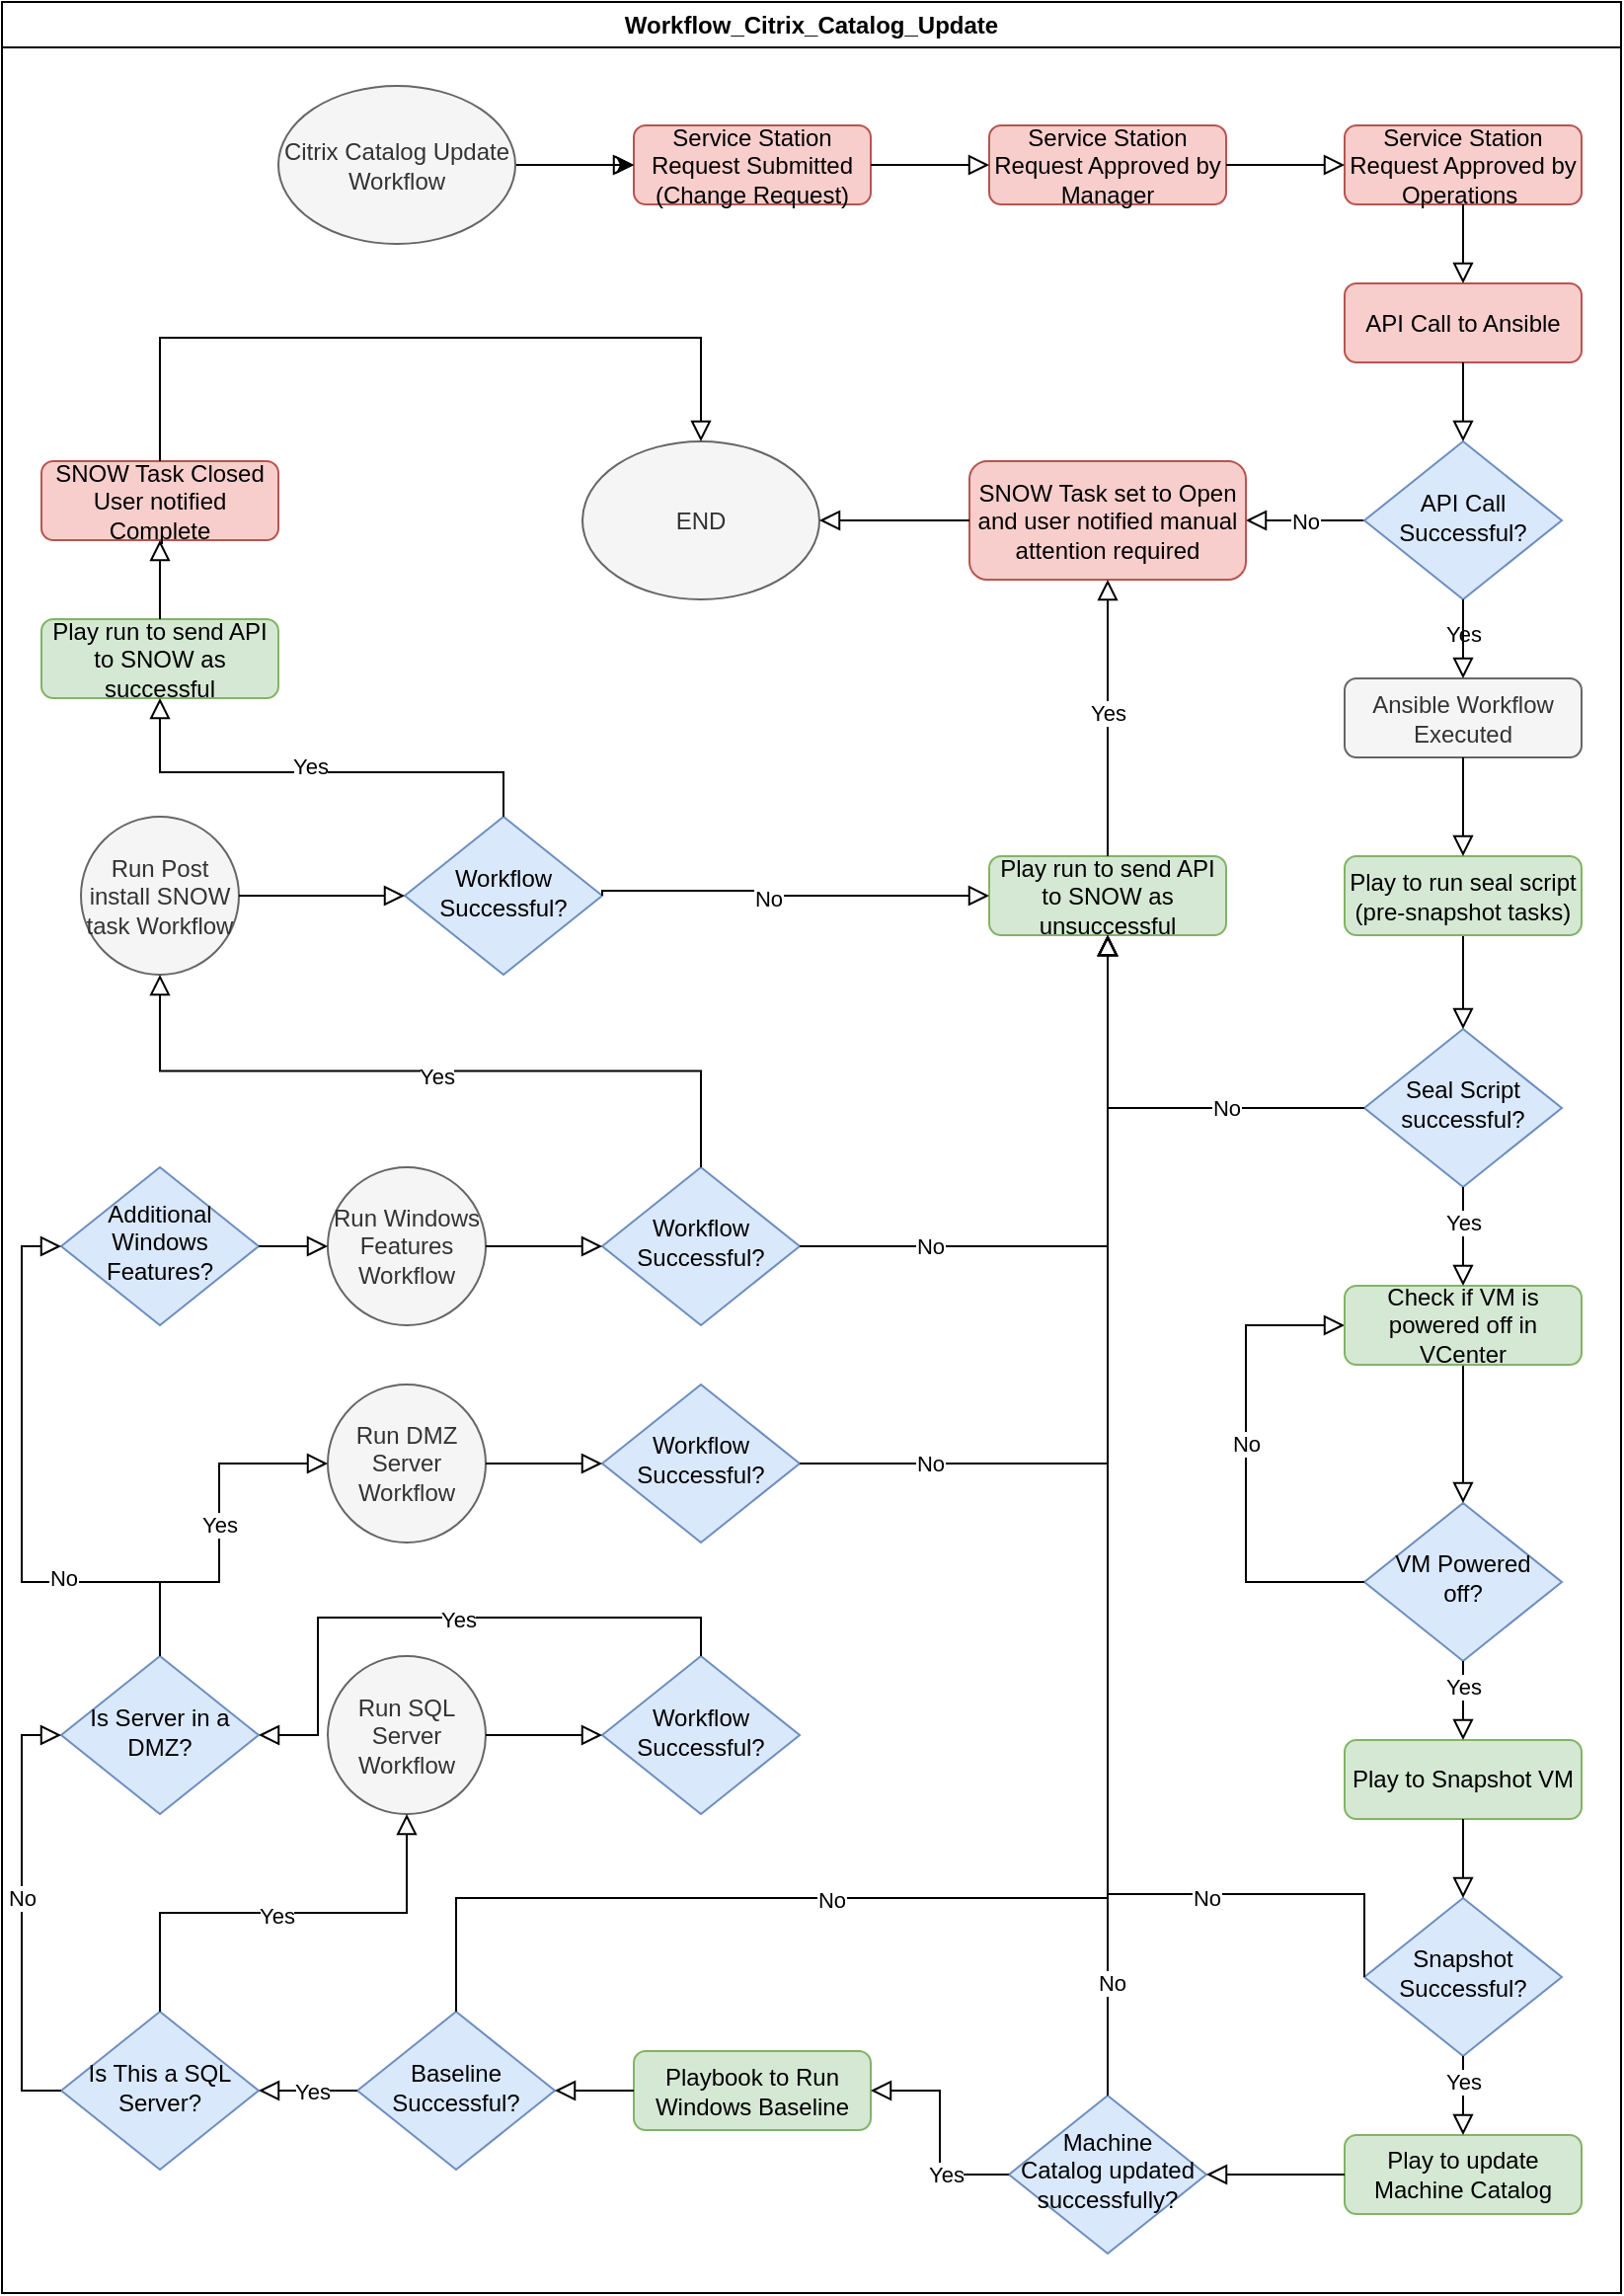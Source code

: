 <mxfile version="21.6.2" type="github">
  <diagram id="C5RBs43oDa-KdzZeNtuy" name="Page-1">
    <mxGraphModel dx="996" dy="645" grid="1" gridSize="10" guides="1" tooltips="1" connect="1" arrows="1" fold="1" page="1" pageScale="1" pageWidth="827" pageHeight="1169" math="0" shadow="0">
      <root>
        <mxCell id="WIyWlLk6GJQsqaUBKTNV-0" />
        <mxCell id="WIyWlLk6GJQsqaUBKTNV-1" parent="WIyWlLk6GJQsqaUBKTNV-0" />
        <UserObject label="Workflow_Citrix_Catalog_Update" id="nvEJAA1esfdf5cPtqJe0-1">
          <mxCell style="swimlane;whiteSpace=wrap;html=1;" vertex="1" parent="WIyWlLk6GJQsqaUBKTNV-1">
            <mxGeometry width="820" height="1160" as="geometry" />
          </mxCell>
        </UserObject>
        <mxCell id="nvEJAA1esfdf5cPtqJe0-2" value="Seal Script successful?" style="rhombus;whiteSpace=wrap;html=1;shadow=0;fontFamily=Helvetica;fontSize=12;align=center;strokeWidth=1;spacing=6;spacingTop=-4;fillColor=#dae8fc;strokeColor=#6c8ebf;" vertex="1" parent="nvEJAA1esfdf5cPtqJe0-1">
          <mxGeometry x="690" y="520" width="100" height="80" as="geometry" />
        </mxCell>
        <mxCell id="nvEJAA1esfdf5cPtqJe0-3" value="" style="rounded=0;html=1;jettySize=auto;orthogonalLoop=1;fontSize=11;endArrow=block;endFill=0;endSize=8;strokeWidth=1;shadow=0;labelBackgroundColor=none;edgeStyle=orthogonalEdgeStyle;entryX=0.5;entryY=0;entryDx=0;entryDy=0;exitX=0.5;exitY=1;exitDx=0;exitDy=0;" edge="1" parent="nvEJAA1esfdf5cPtqJe0-1" source="nvEJAA1esfdf5cPtqJe0-10" target="nvEJAA1esfdf5cPtqJe0-2">
          <mxGeometry relative="1" as="geometry">
            <mxPoint x="840" y="497.5" as="sourcePoint" />
            <mxPoint x="550" y="317.5" as="targetPoint" />
          </mxGeometry>
        </mxCell>
        <mxCell id="nvEJAA1esfdf5cPtqJe0-7" value="VM Powered off?" style="rhombus;whiteSpace=wrap;html=1;shadow=0;fontFamily=Helvetica;fontSize=12;align=center;strokeWidth=1;spacing=6;spacingTop=-4;fillColor=#dae8fc;strokeColor=#6c8ebf;" vertex="1" parent="nvEJAA1esfdf5cPtqJe0-1">
          <mxGeometry x="690" y="760" width="100" height="80" as="geometry" />
        </mxCell>
        <mxCell id="nvEJAA1esfdf5cPtqJe0-8" value="&lt;p class=&quot;MsoNormal&quot;&gt;Play run to send API to SNOW as unsuccessful&lt;/p&gt;" style="rounded=1;whiteSpace=wrap;html=1;fontSize=12;glass=0;strokeWidth=1;shadow=0;fillColor=#d5e8d4;strokeColor=#82b366;" vertex="1" parent="nvEJAA1esfdf5cPtqJe0-1">
          <mxGeometry x="500" y="432.5" width="120" height="40" as="geometry" />
        </mxCell>
        <mxCell id="nvEJAA1esfdf5cPtqJe0-9" value="&lt;p class=&quot;MsoNormal&quot;&gt;Play to Snapshot VM&lt;/p&gt;" style="rounded=1;whiteSpace=wrap;html=1;fontSize=12;glass=0;strokeWidth=1;shadow=0;fillColor=#d5e8d4;strokeColor=#82b366;" vertex="1" parent="nvEJAA1esfdf5cPtqJe0-1">
          <mxGeometry x="680" y="880" width="120" height="40" as="geometry" />
        </mxCell>
        <mxCell id="nvEJAA1esfdf5cPtqJe0-10" value="&lt;p class=&quot;MsoNormal&quot;&gt;Play to run seal script (pre-snapshot tasks)&lt;/p&gt;" style="rounded=1;whiteSpace=wrap;html=1;fontSize=12;glass=0;strokeWidth=1;shadow=0;fillColor=#d5e8d4;strokeColor=#82b366;" vertex="1" parent="nvEJAA1esfdf5cPtqJe0-1">
          <mxGeometry x="680" y="432.5" width="120" height="40" as="geometry" />
        </mxCell>
        <mxCell id="nvEJAA1esfdf5cPtqJe0-11" value="Snapshot Successful?" style="rhombus;whiteSpace=wrap;html=1;shadow=0;fontFamily=Helvetica;fontSize=12;align=center;strokeWidth=1;spacing=6;spacingTop=-4;fillColor=#dae8fc;strokeColor=#6c8ebf;" vertex="1" parent="nvEJAA1esfdf5cPtqJe0-1">
          <mxGeometry x="690" y="960" width="100" height="80" as="geometry" />
        </mxCell>
        <mxCell id="nvEJAA1esfdf5cPtqJe0-12" value="" style="rounded=0;html=1;jettySize=auto;orthogonalLoop=1;fontSize=11;endArrow=block;endFill=0;endSize=8;strokeWidth=1;shadow=0;labelBackgroundColor=none;edgeStyle=orthogonalEdgeStyle;entryX=0.5;entryY=0;entryDx=0;entryDy=0;exitX=0.5;exitY=1;exitDx=0;exitDy=0;" edge="1" parent="nvEJAA1esfdf5cPtqJe0-1" source="nvEJAA1esfdf5cPtqJe0-9" target="nvEJAA1esfdf5cPtqJe0-11">
          <mxGeometry relative="1" as="geometry">
            <mxPoint x="310" y="340" as="sourcePoint" />
            <mxPoint x="210" y="340" as="targetPoint" />
          </mxGeometry>
        </mxCell>
        <mxCell id="nvEJAA1esfdf5cPtqJe0-13" value="&lt;p class=&quot;MsoNormal&quot;&gt;Play to update Machine Catalog&lt;/p&gt;" style="rounded=1;whiteSpace=wrap;html=1;fontSize=12;glass=0;strokeWidth=1;shadow=0;fillColor=#d5e8d4;strokeColor=#82b366;" vertex="1" parent="nvEJAA1esfdf5cPtqJe0-1">
          <mxGeometry x="680" y="1080" width="120" height="40" as="geometry" />
        </mxCell>
        <mxCell id="nvEJAA1esfdf5cPtqJe0-14" value="" style="rounded=0;html=1;jettySize=auto;orthogonalLoop=1;fontSize=11;endArrow=block;endFill=0;endSize=8;strokeWidth=1;shadow=0;labelBackgroundColor=none;edgeStyle=orthogonalEdgeStyle;entryX=0.5;entryY=0;entryDx=0;entryDy=0;exitX=0.5;exitY=1;exitDx=0;exitDy=0;" edge="1" parent="nvEJAA1esfdf5cPtqJe0-1" source="nvEJAA1esfdf5cPtqJe0-11" target="nvEJAA1esfdf5cPtqJe0-13">
          <mxGeometry relative="1" as="geometry">
            <mxPoint x="250" y="460" as="sourcePoint" />
            <mxPoint x="250" y="500" as="targetPoint" />
          </mxGeometry>
        </mxCell>
        <mxCell id="nvEJAA1esfdf5cPtqJe0-15" value="Yes" style="edgeLabel;html=1;align=center;verticalAlign=middle;resizable=0;points=[];" vertex="1" connectable="0" parent="nvEJAA1esfdf5cPtqJe0-14">
          <mxGeometry y="2" relative="1" as="geometry">
            <mxPoint x="-2" y="-7" as="offset" />
          </mxGeometry>
        </mxCell>
        <mxCell id="nvEJAA1esfdf5cPtqJe0-16" value="Machine Catalog updated successfully?" style="rhombus;whiteSpace=wrap;html=1;shadow=0;fontFamily=Helvetica;fontSize=12;align=center;strokeWidth=1;spacing=6;spacingTop=-4;fillColor=#dae8fc;strokeColor=#6c8ebf;" vertex="1" parent="nvEJAA1esfdf5cPtqJe0-1">
          <mxGeometry x="510" y="1060" width="100" height="80" as="geometry" />
        </mxCell>
        <mxCell id="nvEJAA1esfdf5cPtqJe0-18" value="" style="rounded=0;html=1;jettySize=auto;orthogonalLoop=1;fontSize=11;endArrow=block;endFill=0;endSize=8;strokeWidth=1;shadow=0;labelBackgroundColor=none;edgeStyle=orthogonalEdgeStyle;entryX=1;entryY=0.5;entryDx=0;entryDy=0;exitX=0;exitY=0.5;exitDx=0;exitDy=0;" edge="1" parent="nvEJAA1esfdf5cPtqJe0-1" source="nvEJAA1esfdf5cPtqJe0-13" target="nvEJAA1esfdf5cPtqJe0-16">
          <mxGeometry relative="1" as="geometry">
            <mxPoint x="680" y="1102.5" as="sourcePoint" />
            <mxPoint x="680" y="1080" as="targetPoint" />
          </mxGeometry>
        </mxCell>
        <mxCell id="nvEJAA1esfdf5cPtqJe0-19" value="&lt;p class=&quot;MsoNormal&quot;&gt;Playbook to Run Windows Baseline&lt;/p&gt;" style="rounded=1;whiteSpace=wrap;html=1;fontSize=12;glass=0;strokeWidth=1;shadow=0;fillColor=#d5e8d4;strokeColor=#82b366;" vertex="1" parent="nvEJAA1esfdf5cPtqJe0-1">
          <mxGeometry x="320" y="1037.5" width="120" height="40" as="geometry" />
        </mxCell>
        <mxCell id="nvEJAA1esfdf5cPtqJe0-20" value="Baseline Successful?" style="rhombus;whiteSpace=wrap;html=1;shadow=0;fontFamily=Helvetica;fontSize=12;align=center;strokeWidth=1;spacing=6;spacingTop=-4;fillColor=#dae8fc;strokeColor=#6c8ebf;" vertex="1" parent="nvEJAA1esfdf5cPtqJe0-1">
          <mxGeometry x="180" y="1017.5" width="100" height="80" as="geometry" />
        </mxCell>
        <mxCell id="nvEJAA1esfdf5cPtqJe0-21" value="" style="rounded=0;html=1;jettySize=auto;orthogonalLoop=1;fontSize=11;endArrow=block;endFill=0;endSize=8;strokeWidth=1;shadow=0;labelBackgroundColor=none;edgeStyle=orthogonalEdgeStyle;entryX=1;entryY=0.5;entryDx=0;entryDy=0;exitX=0;exitY=0.5;exitDx=0;exitDy=0;" edge="1" parent="nvEJAA1esfdf5cPtqJe0-1" source="nvEJAA1esfdf5cPtqJe0-16" target="nvEJAA1esfdf5cPtqJe0-19">
          <mxGeometry relative="1" as="geometry">
            <mxPoint x="570" y="1038" as="sourcePoint" />
            <mxPoint x="400" y="447.5" as="targetPoint" />
          </mxGeometry>
        </mxCell>
        <mxCell id="nvEJAA1esfdf5cPtqJe0-22" value="Yes" style="edgeLabel;html=1;align=center;verticalAlign=middle;resizable=0;points=[];" vertex="1" connectable="0" parent="nvEJAA1esfdf5cPtqJe0-21">
          <mxGeometry x="-0.575" relative="1" as="geometry">
            <mxPoint x="-8" as="offset" />
          </mxGeometry>
        </mxCell>
        <mxCell id="nvEJAA1esfdf5cPtqJe0-23" value="" style="rounded=0;html=1;jettySize=auto;orthogonalLoop=1;fontSize=11;endArrow=block;endFill=0;endSize=8;strokeWidth=1;shadow=0;labelBackgroundColor=none;edgeStyle=orthogonalEdgeStyle;entryX=1;entryY=0.5;entryDx=0;entryDy=0;exitX=0;exitY=0.5;exitDx=0;exitDy=0;" edge="1" parent="nvEJAA1esfdf5cPtqJe0-1" source="nvEJAA1esfdf5cPtqJe0-19" target="nvEJAA1esfdf5cPtqJe0-20">
          <mxGeometry relative="1" as="geometry">
            <mxPoint x="-5" y="870" as="sourcePoint" />
            <mxPoint x="279" y="1037.5" as="targetPoint" />
          </mxGeometry>
        </mxCell>
        <mxCell id="nvEJAA1esfdf5cPtqJe0-24" value="Is This a SQL Server?" style="rhombus;whiteSpace=wrap;html=1;shadow=0;fontFamily=Helvetica;fontSize=12;align=center;strokeWidth=1;spacing=6;spacingTop=-4;fillColor=#dae8fc;strokeColor=#6c8ebf;" vertex="1" parent="nvEJAA1esfdf5cPtqJe0-1">
          <mxGeometry x="30" y="1017.5" width="100" height="80" as="geometry" />
        </mxCell>
        <mxCell id="nvEJAA1esfdf5cPtqJe0-25" value="Run SQL Server Workflow" style="ellipse;whiteSpace=wrap;html=1;aspect=fixed;fillColor=#f5f5f5;fontColor=#333333;strokeColor=#666666;" vertex="1" parent="nvEJAA1esfdf5cPtqJe0-1">
          <mxGeometry x="165" y="837.5" width="80" height="80" as="geometry" />
        </mxCell>
        <mxCell id="nvEJAA1esfdf5cPtqJe0-26" value="Is Server in a DMZ?" style="rhombus;whiteSpace=wrap;html=1;shadow=0;fontFamily=Helvetica;fontSize=12;align=center;strokeWidth=1;spacing=6;spacingTop=-4;fillColor=#dae8fc;strokeColor=#6c8ebf;" vertex="1" parent="nvEJAA1esfdf5cPtqJe0-1">
          <mxGeometry x="30" y="837.5" width="100" height="80" as="geometry" />
        </mxCell>
        <mxCell id="nvEJAA1esfdf5cPtqJe0-27" value="Run DMZ Server Workflow" style="ellipse;whiteSpace=wrap;html=1;aspect=fixed;fillColor=#f5f5f5;fontColor=#333333;strokeColor=#666666;" vertex="1" parent="nvEJAA1esfdf5cPtqJe0-1">
          <mxGeometry x="165" y="700" width="80" height="80" as="geometry" />
        </mxCell>
        <mxCell id="nvEJAA1esfdf5cPtqJe0-28" value="" style="rounded=0;html=1;jettySize=auto;orthogonalLoop=1;fontSize=11;endArrow=block;endFill=0;endSize=8;strokeWidth=1;shadow=0;labelBackgroundColor=none;edgeStyle=orthogonalEdgeStyle;entryX=0.5;entryY=1;entryDx=0;entryDy=0;exitX=0.5;exitY=0;exitDx=0;exitDy=0;" edge="1" parent="nvEJAA1esfdf5cPtqJe0-1" source="nvEJAA1esfdf5cPtqJe0-24" target="nvEJAA1esfdf5cPtqJe0-25">
          <mxGeometry relative="1" as="geometry">
            <mxPoint x="-1050" y="585" as="sourcePoint" />
            <mxPoint x="-1050" y="625" as="targetPoint" />
          </mxGeometry>
        </mxCell>
        <mxCell id="nvEJAA1esfdf5cPtqJe0-29" value="Yes" style="edgeLabel;html=1;align=center;verticalAlign=middle;resizable=0;points=[];" vertex="1" connectable="0" parent="nvEJAA1esfdf5cPtqJe0-28">
          <mxGeometry x="-0.031" relative="1" as="geometry">
            <mxPoint y="1" as="offset" />
          </mxGeometry>
        </mxCell>
        <mxCell id="nvEJAA1esfdf5cPtqJe0-30" value="Additional Windows Features?" style="rhombus;whiteSpace=wrap;html=1;shadow=0;fontFamily=Helvetica;fontSize=12;align=center;strokeWidth=1;spacing=6;spacingTop=-4;fillColor=#dae8fc;strokeColor=#6c8ebf;" vertex="1" parent="nvEJAA1esfdf5cPtqJe0-1">
          <mxGeometry x="30" y="590" width="100" height="80" as="geometry" />
        </mxCell>
        <mxCell id="nvEJAA1esfdf5cPtqJe0-31" value="" style="rounded=0;html=1;jettySize=auto;orthogonalLoop=1;fontSize=11;endArrow=block;endFill=0;endSize=8;strokeWidth=1;shadow=0;labelBackgroundColor=none;edgeStyle=orthogonalEdgeStyle;entryX=0.5;entryY=1;entryDx=0;entryDy=0;exitX=0;exitY=0.5;exitDx=0;exitDy=0;" edge="1" parent="nvEJAA1esfdf5cPtqJe0-1" source="nvEJAA1esfdf5cPtqJe0-11" target="nvEJAA1esfdf5cPtqJe0-8">
          <mxGeometry relative="1" as="geometry">
            <mxPoint x="-516" y="195" as="sourcePoint" />
            <mxPoint x="-516" y="235" as="targetPoint" />
            <Array as="points">
              <mxPoint x="560" y="958" />
              <mxPoint x="560" y="760" />
              <mxPoint x="560" y="760" />
            </Array>
          </mxGeometry>
        </mxCell>
        <mxCell id="nvEJAA1esfdf5cPtqJe0-32" value="No" style="edgeLabel;html=1;align=center;verticalAlign=middle;resizable=0;points=[];" vertex="1" connectable="0" parent="nvEJAA1esfdf5cPtqJe0-31">
          <mxGeometry x="-0.05" y="3" relative="1" as="geometry">
            <mxPoint x="53" y="142" as="offset" />
          </mxGeometry>
        </mxCell>
        <mxCell id="nvEJAA1esfdf5cPtqJe0-33" value="Run Windows Features Workflow" style="ellipse;whiteSpace=wrap;html=1;aspect=fixed;fillColor=#f5f5f5;fontColor=#333333;strokeColor=#666666;" vertex="1" parent="nvEJAA1esfdf5cPtqJe0-1">
          <mxGeometry x="165" y="590" width="80" height="80" as="geometry" />
        </mxCell>
        <mxCell id="nvEJAA1esfdf5cPtqJe0-34" value="" style="rounded=0;html=1;jettySize=auto;orthogonalLoop=1;fontSize=11;endArrow=block;endFill=0;endSize=8;strokeWidth=1;shadow=0;labelBackgroundColor=none;edgeStyle=orthogonalEdgeStyle;entryX=0.5;entryY=1;entryDx=0;entryDy=0;exitX=0;exitY=0.5;exitDx=0;exitDy=0;" edge="1" parent="nvEJAA1esfdf5cPtqJe0-1" source="nvEJAA1esfdf5cPtqJe0-2" target="nvEJAA1esfdf5cPtqJe0-8">
          <mxGeometry relative="1" as="geometry">
            <mxPoint x="-830" y="415" as="sourcePoint" />
            <mxPoint x="-380" y="540" as="targetPoint" />
          </mxGeometry>
        </mxCell>
        <mxCell id="nvEJAA1esfdf5cPtqJe0-35" value="No" style="edgeLabel;html=1;align=center;verticalAlign=middle;resizable=0;points=[];" vertex="1" connectable="0" parent="nvEJAA1esfdf5cPtqJe0-34">
          <mxGeometry x="-0.686" y="-3" relative="1" as="geometry">
            <mxPoint x="-36" y="3" as="offset" />
          </mxGeometry>
        </mxCell>
        <mxCell id="nvEJAA1esfdf5cPtqJe0-36" value="Workflow Successful?" style="rhombus;whiteSpace=wrap;html=1;shadow=0;fontFamily=Helvetica;fontSize=12;align=center;strokeWidth=1;spacing=6;spacingTop=-4;fillColor=#dae8fc;strokeColor=#6c8ebf;" vertex="1" parent="nvEJAA1esfdf5cPtqJe0-1">
          <mxGeometry x="304" y="700" width="100" height="80" as="geometry" />
        </mxCell>
        <mxCell id="nvEJAA1esfdf5cPtqJe0-37" value="" style="rounded=0;html=1;jettySize=auto;orthogonalLoop=1;fontSize=11;endArrow=block;endFill=0;endSize=8;strokeWidth=1;shadow=0;labelBackgroundColor=none;edgeStyle=orthogonalEdgeStyle;exitX=0.5;exitY=0;exitDx=0;exitDy=0;entryX=0;entryY=0.5;entryDx=0;entryDy=0;" edge="1" parent="nvEJAA1esfdf5cPtqJe0-1" source="nvEJAA1esfdf5cPtqJe0-26" target="nvEJAA1esfdf5cPtqJe0-27">
          <mxGeometry relative="1" as="geometry">
            <mxPoint x="-600" y="800" as="sourcePoint" />
            <mxPoint x="160" y="750" as="targetPoint" />
            <Array as="points">
              <mxPoint x="80" y="800" />
              <mxPoint x="110" y="800" />
              <mxPoint x="110" y="740" />
            </Array>
          </mxGeometry>
        </mxCell>
        <mxCell id="nvEJAA1esfdf5cPtqJe0-38" value="Yes" style="edgeLabel;html=1;align=center;verticalAlign=middle;resizable=0;points=[];" vertex="1" connectable="0" parent="nvEJAA1esfdf5cPtqJe0-37">
          <mxGeometry x="-0.105" y="3" relative="1" as="geometry">
            <mxPoint x="3" y="-15" as="offset" />
          </mxGeometry>
        </mxCell>
        <mxCell id="nvEJAA1esfdf5cPtqJe0-39" value="Workflow Successful?" style="rhombus;whiteSpace=wrap;html=1;shadow=0;fontFamily=Helvetica;fontSize=12;align=center;strokeWidth=1;spacing=6;spacingTop=-4;fillColor=#dae8fc;strokeColor=#6c8ebf;" vertex="1" parent="nvEJAA1esfdf5cPtqJe0-1">
          <mxGeometry x="304" y="837.5" width="100" height="80" as="geometry" />
        </mxCell>
        <mxCell id="nvEJAA1esfdf5cPtqJe0-40" value="" style="rounded=0;html=1;jettySize=auto;orthogonalLoop=1;fontSize=11;endArrow=block;endFill=0;endSize=8;strokeWidth=1;shadow=0;labelBackgroundColor=none;edgeStyle=orthogonalEdgeStyle;entryX=0;entryY=0.5;entryDx=0;entryDy=0;exitX=1;exitY=0.5;exitDx=0;exitDy=0;" edge="1" parent="nvEJAA1esfdf5cPtqJe0-1" source="nvEJAA1esfdf5cPtqJe0-25" target="nvEJAA1esfdf5cPtqJe0-39">
          <mxGeometry relative="1" as="geometry">
            <mxPoint x="250" y="870" as="sourcePoint" />
            <mxPoint x="-760" y="470" as="targetPoint" />
          </mxGeometry>
        </mxCell>
        <mxCell id="nvEJAA1esfdf5cPtqJe0-41" value="Workflow Successful?" style="rhombus;whiteSpace=wrap;html=1;shadow=0;fontFamily=Helvetica;fontSize=12;align=center;strokeWidth=1;spacing=6;spacingTop=-4;fillColor=#dae8fc;strokeColor=#6c8ebf;" vertex="1" parent="nvEJAA1esfdf5cPtqJe0-1">
          <mxGeometry x="304" y="590" width="100" height="80" as="geometry" />
        </mxCell>
        <mxCell id="nvEJAA1esfdf5cPtqJe0-42" value="" style="rounded=0;html=1;jettySize=auto;orthogonalLoop=1;fontSize=11;endArrow=block;endFill=0;endSize=8;strokeWidth=1;shadow=0;labelBackgroundColor=none;edgeStyle=orthogonalEdgeStyle;entryX=0;entryY=0.5;entryDx=0;entryDy=0;exitX=1;exitY=0.5;exitDx=0;exitDy=0;" edge="1" parent="nvEJAA1esfdf5cPtqJe0-1" source="nvEJAA1esfdf5cPtqJe0-27" target="nvEJAA1esfdf5cPtqJe0-36">
          <mxGeometry relative="1" as="geometry">
            <mxPoint x="-90" y="430" as="sourcePoint" />
            <mxPoint x="-90" y="470" as="targetPoint" />
          </mxGeometry>
        </mxCell>
        <mxCell id="nvEJAA1esfdf5cPtqJe0-43" value="" style="rounded=0;html=1;jettySize=auto;orthogonalLoop=1;fontSize=11;endArrow=block;endFill=0;endSize=8;strokeWidth=1;shadow=0;labelBackgroundColor=none;edgeStyle=orthogonalEdgeStyle;entryX=1;entryY=0.5;entryDx=0;entryDy=0;exitX=0;exitY=0.5;exitDx=0;exitDy=0;" edge="1" parent="nvEJAA1esfdf5cPtqJe0-1" source="nvEJAA1esfdf5cPtqJe0-56" target="nvEJAA1esfdf5cPtqJe0-61">
          <mxGeometry relative="1" as="geometry">
            <mxPoint x="-110" y="480" as="sourcePoint" />
            <mxPoint x="-380" y="540" as="targetPoint" />
          </mxGeometry>
        </mxCell>
        <mxCell id="nvEJAA1esfdf5cPtqJe0-44" value="No" style="edgeLabel;html=1;align=center;verticalAlign=middle;resizable=0;points=[];" vertex="1" connectable="0" parent="nvEJAA1esfdf5cPtqJe0-43">
          <mxGeometry x="-0.333" y="3" relative="1" as="geometry">
            <mxPoint x="-10" y="-3" as="offset" />
          </mxGeometry>
        </mxCell>
        <mxCell id="nvEJAA1esfdf5cPtqJe0-45" value="" style="rounded=0;html=1;jettySize=auto;orthogonalLoop=1;fontSize=11;endArrow=block;endFill=0;endSize=8;strokeWidth=1;shadow=0;labelBackgroundColor=none;edgeStyle=orthogonalEdgeStyle;entryX=1;entryY=0.5;entryDx=0;entryDy=0;exitX=0.5;exitY=0;exitDx=0;exitDy=0;" edge="1" parent="nvEJAA1esfdf5cPtqJe0-1" source="nvEJAA1esfdf5cPtqJe0-39" target="nvEJAA1esfdf5cPtqJe0-26">
          <mxGeometry relative="1" as="geometry">
            <mxPoint x="-600" y="680" as="sourcePoint" />
            <mxPoint x="-855" y="820" as="targetPoint" />
            <Array as="points">
              <mxPoint x="354" y="818" />
              <mxPoint x="160" y="818" />
              <mxPoint x="160" y="878" />
            </Array>
          </mxGeometry>
        </mxCell>
        <mxCell id="nvEJAA1esfdf5cPtqJe0-46" value="Yes" style="edgeLabel;html=1;align=center;verticalAlign=middle;resizable=0;points=[];" vertex="1" connectable="0" parent="nvEJAA1esfdf5cPtqJe0-45">
          <mxGeometry x="-0.61" y="1" relative="1" as="geometry">
            <mxPoint x="-84" as="offset" />
          </mxGeometry>
        </mxCell>
        <mxCell id="nvEJAA1esfdf5cPtqJe0-47" value="&lt;p class=&quot;MsoNormal&quot;&gt;Service Station Request Submitted (Change Request)&lt;/p&gt;" style="rounded=1;whiteSpace=wrap;html=1;fontSize=12;glass=0;strokeWidth=1;shadow=0;fillColor=#f8cecc;strokeColor=#b85450;" vertex="1" parent="nvEJAA1esfdf5cPtqJe0-1">
          <mxGeometry x="320" y="62.5" width="120" height="40" as="geometry" />
        </mxCell>
        <mxCell id="nvEJAA1esfdf5cPtqJe0-49" value="" style="rounded=0;html=1;jettySize=auto;orthogonalLoop=1;fontSize=11;endArrow=block;endFill=0;endSize=8;strokeWidth=1;shadow=0;labelBackgroundColor=none;edgeStyle=orthogonalEdgeStyle;exitX=1;exitY=0.5;exitDx=0;exitDy=0;entryX=0;entryY=0.5;entryDx=0;entryDy=0;" edge="1" parent="nvEJAA1esfdf5cPtqJe0-1" target="nvEJAA1esfdf5cPtqJe0-47">
          <mxGeometry relative="1" as="geometry">
            <mxPoint x="260" y="82.5" as="sourcePoint" />
            <mxPoint x="330" y="302.5" as="targetPoint" />
            <Array as="points">
              <mxPoint x="300" y="82.5" />
              <mxPoint x="300" y="82.5" />
            </Array>
          </mxGeometry>
        </mxCell>
        <mxCell id="nvEJAA1esfdf5cPtqJe0-50" value="&lt;p class=&quot;MsoNormal&quot;&gt;Service Station Request Approved by Manager&lt;/p&gt;" style="rounded=1;whiteSpace=wrap;html=1;fontSize=12;glass=0;strokeWidth=1;shadow=0;fillColor=#f8cecc;strokeColor=#b85450;" vertex="1" parent="nvEJAA1esfdf5cPtqJe0-1">
          <mxGeometry x="500" y="62.5" width="120" height="40" as="geometry" />
        </mxCell>
        <mxCell id="nvEJAA1esfdf5cPtqJe0-51" value="" style="rounded=0;html=1;jettySize=auto;orthogonalLoop=1;fontSize=11;endArrow=block;endFill=0;endSize=8;strokeWidth=1;shadow=0;labelBackgroundColor=none;edgeStyle=orthogonalEdgeStyle;entryX=0;entryY=0.5;entryDx=0;entryDy=0;exitX=1;exitY=0.5;exitDx=0;exitDy=0;" edge="1" parent="nvEJAA1esfdf5cPtqJe0-1" source="nvEJAA1esfdf5cPtqJe0-47" target="nvEJAA1esfdf5cPtqJe0-50">
          <mxGeometry relative="1" as="geometry">
            <mxPoint x="600" y="112.5" as="sourcePoint" />
            <mxPoint x="690" y="622.5" as="targetPoint" />
          </mxGeometry>
        </mxCell>
        <mxCell id="nvEJAA1esfdf5cPtqJe0-52" value="&lt;p class=&quot;MsoNormal&quot;&gt;Service Station Request Approved by Operations&amp;nbsp;&lt;/p&gt;" style="rounded=1;whiteSpace=wrap;html=1;fontSize=12;glass=0;strokeWidth=1;shadow=0;fillColor=#f8cecc;strokeColor=#b85450;" vertex="1" parent="nvEJAA1esfdf5cPtqJe0-1">
          <mxGeometry x="680" y="62.5" width="120" height="40" as="geometry" />
        </mxCell>
        <mxCell id="nvEJAA1esfdf5cPtqJe0-53" value="" style="rounded=0;html=1;jettySize=auto;orthogonalLoop=1;fontSize=11;endArrow=block;endFill=0;endSize=8;strokeWidth=1;shadow=0;labelBackgroundColor=none;edgeStyle=orthogonalEdgeStyle;entryX=0;entryY=0.5;entryDx=0;entryDy=0;exitX=1;exitY=0.5;exitDx=0;exitDy=0;" edge="1" parent="nvEJAA1esfdf5cPtqJe0-1" source="nvEJAA1esfdf5cPtqJe0-50" target="nvEJAA1esfdf5cPtqJe0-52">
          <mxGeometry relative="1" as="geometry">
            <mxPoint x="680" y="682.5" as="sourcePoint" />
            <mxPoint x="760" y="682.5" as="targetPoint" />
          </mxGeometry>
        </mxCell>
        <mxCell id="nvEJAA1esfdf5cPtqJe0-54" value="&lt;p class=&quot;MsoNormal&quot;&gt;API Call to Ansible&lt;/p&gt;" style="rounded=1;whiteSpace=wrap;html=1;fontSize=12;glass=0;strokeWidth=1;shadow=0;fillColor=#f8cecc;strokeColor=#b85450;" vertex="1" parent="nvEJAA1esfdf5cPtqJe0-1">
          <mxGeometry x="680" y="142.5" width="120" height="40" as="geometry" />
        </mxCell>
        <mxCell id="nvEJAA1esfdf5cPtqJe0-55" value="" style="rounded=0;html=1;jettySize=auto;orthogonalLoop=1;fontSize=11;endArrow=block;endFill=0;endSize=8;strokeWidth=1;shadow=0;labelBackgroundColor=none;edgeStyle=orthogonalEdgeStyle;entryX=0.5;entryY=0;entryDx=0;entryDy=0;exitX=0.5;exitY=1;exitDx=0;exitDy=0;" edge="1" parent="nvEJAA1esfdf5cPtqJe0-1" source="nvEJAA1esfdf5cPtqJe0-52" target="nvEJAA1esfdf5cPtqJe0-54">
          <mxGeometry relative="1" as="geometry">
            <mxPoint x="680" y="782.5" as="sourcePoint" />
            <mxPoint x="760" y="782.5" as="targetPoint" />
          </mxGeometry>
        </mxCell>
        <mxCell id="nvEJAA1esfdf5cPtqJe0-56" value="API Call Successful?" style="rhombus;whiteSpace=wrap;html=1;shadow=0;fontFamily=Helvetica;fontSize=12;align=center;strokeWidth=1;spacing=6;spacingTop=-4;fillColor=#dae8fc;strokeColor=#6c8ebf;" vertex="1" parent="nvEJAA1esfdf5cPtqJe0-1">
          <mxGeometry x="690" y="222.5" width="100" height="80" as="geometry" />
        </mxCell>
        <mxCell id="nvEJAA1esfdf5cPtqJe0-57" value="" style="rounded=0;html=1;jettySize=auto;orthogonalLoop=1;fontSize=11;endArrow=block;endFill=0;endSize=8;strokeWidth=1;shadow=0;labelBackgroundColor=none;edgeStyle=orthogonalEdgeStyle;entryX=0.5;entryY=0;entryDx=0;entryDy=0;exitX=0.5;exitY=1;exitDx=0;exitDy=0;" edge="1" parent="nvEJAA1esfdf5cPtqJe0-1" source="nvEJAA1esfdf5cPtqJe0-54" target="nvEJAA1esfdf5cPtqJe0-56">
          <mxGeometry relative="1" as="geometry">
            <mxPoint x="740" y="522.5" as="sourcePoint" />
            <mxPoint x="640" y="522.5" as="targetPoint" />
          </mxGeometry>
        </mxCell>
        <mxCell id="nvEJAA1esfdf5cPtqJe0-58" value="&lt;p class=&quot;MsoNormal&quot;&gt;Ansible Workflow Executed&lt;/p&gt;" style="rounded=1;whiteSpace=wrap;html=1;fontSize=12;glass=0;strokeWidth=1;shadow=0;fillColor=#f5f5f5;fontColor=#333333;strokeColor=#666666;" vertex="1" parent="nvEJAA1esfdf5cPtqJe0-1">
          <mxGeometry x="680" y="342.5" width="120" height="40" as="geometry" />
        </mxCell>
        <mxCell id="nvEJAA1esfdf5cPtqJe0-59" value="Yes" style="rounded=0;html=1;jettySize=auto;orthogonalLoop=1;fontSize=11;endArrow=block;endFill=0;endSize=8;strokeWidth=1;shadow=0;labelBackgroundColor=none;edgeStyle=orthogonalEdgeStyle;exitX=0.5;exitY=1;exitDx=0;exitDy=0;entryX=0.5;entryY=0;entryDx=0;entryDy=0;" edge="1" parent="nvEJAA1esfdf5cPtqJe0-1" source="nvEJAA1esfdf5cPtqJe0-56" target="nvEJAA1esfdf5cPtqJe0-58">
          <mxGeometry x="-0.125" relative="1" as="geometry">
            <mxPoint as="offset" />
          </mxGeometry>
        </mxCell>
        <mxCell id="nvEJAA1esfdf5cPtqJe0-60" value="" style="rounded=0;html=1;jettySize=auto;orthogonalLoop=1;fontSize=11;endArrow=block;endFill=0;endSize=8;strokeWidth=1;shadow=0;labelBackgroundColor=none;edgeStyle=orthogonalEdgeStyle;entryX=0.5;entryY=0;entryDx=0;entryDy=0;exitX=0.5;exitY=1;exitDx=0;exitDy=0;" edge="1" parent="nvEJAA1esfdf5cPtqJe0-1" source="nvEJAA1esfdf5cPtqJe0-58" target="nvEJAA1esfdf5cPtqJe0-10">
          <mxGeometry relative="1" as="geometry">
            <mxPoint x="510" y="112.5" as="sourcePoint" />
            <mxPoint x="840" y="442.5" as="targetPoint" />
          </mxGeometry>
        </mxCell>
        <mxCell id="nvEJAA1esfdf5cPtqJe0-61" value="&lt;p class=&quot;MsoNormal&quot;&gt;SNOW Task set to Open and user notified manual attention required&lt;/p&gt;" style="rounded=1;whiteSpace=wrap;html=1;fontSize=12;glass=0;strokeWidth=1;shadow=0;fillColor=#f8cecc;strokeColor=#b85450;" vertex="1" parent="nvEJAA1esfdf5cPtqJe0-1">
          <mxGeometry x="490" y="232.5" width="140" height="60" as="geometry" />
        </mxCell>
        <mxCell id="nvEJAA1esfdf5cPtqJe0-62" value="" style="rounded=0;html=1;jettySize=auto;orthogonalLoop=1;fontSize=11;endArrow=block;endFill=0;endSize=8;strokeWidth=1;shadow=0;labelBackgroundColor=none;edgeStyle=orthogonalEdgeStyle;entryX=0.5;entryY=1;entryDx=0;entryDy=0;exitX=0.5;exitY=0;exitDx=0;exitDy=0;" edge="1" parent="nvEJAA1esfdf5cPtqJe0-1" source="nvEJAA1esfdf5cPtqJe0-8" target="nvEJAA1esfdf5cPtqJe0-61">
          <mxGeometry relative="1" as="geometry">
            <mxPoint x="370" y="202.5" as="sourcePoint" />
            <mxPoint x="270" y="202.5" as="targetPoint" />
          </mxGeometry>
        </mxCell>
        <mxCell id="nvEJAA1esfdf5cPtqJe0-63" value="" style="rounded=0;html=1;jettySize=auto;orthogonalLoop=1;fontSize=11;endArrow=block;endFill=0;endSize=8;strokeWidth=1;shadow=0;labelBackgroundColor=none;edgeStyle=orthogonalEdgeStyle;entryX=0.5;entryY=0;entryDx=0;entryDy=0;exitX=0.5;exitY=1;exitDx=0;exitDy=0;" edge="1" parent="nvEJAA1esfdf5cPtqJe0-1" source="nvEJAA1esfdf5cPtqJe0-7" target="nvEJAA1esfdf5cPtqJe0-9">
          <mxGeometry relative="1" as="geometry">
            <mxPoint x="80" y="912.5" as="sourcePoint" />
            <mxPoint x="56" y="752.5" as="targetPoint" />
          </mxGeometry>
        </mxCell>
        <mxCell id="nvEJAA1esfdf5cPtqJe0-64" value="Yes" style="edgeLabel;html=1;align=center;verticalAlign=middle;resizable=0;points=[];" vertex="1" connectable="0" parent="nvEJAA1esfdf5cPtqJe0-63">
          <mxGeometry x="-0.05" y="-2" relative="1" as="geometry">
            <mxPoint x="2" y="-6" as="offset" />
          </mxGeometry>
        </mxCell>
        <mxCell id="nvEJAA1esfdf5cPtqJe0-65" value="" style="rounded=0;html=1;jettySize=auto;orthogonalLoop=1;fontSize=11;endArrow=block;endFill=0;endSize=8;strokeWidth=1;shadow=0;labelBackgroundColor=none;edgeStyle=orthogonalEdgeStyle;exitX=0;exitY=0.5;exitDx=0;exitDy=0;entryX=0;entryY=0.5;entryDx=0;entryDy=0;" edge="1" parent="nvEJAA1esfdf5cPtqJe0-1" source="nvEJAA1esfdf5cPtqJe0-7" target="nvEJAA1esfdf5cPtqJe0-107">
          <mxGeometry relative="1" as="geometry">
            <mxPoint x="-980" y="1140" as="sourcePoint" />
            <mxPoint x="540" y="640" as="targetPoint" />
            <Array as="points">
              <mxPoint x="630" y="800" />
              <mxPoint x="630" y="670" />
            </Array>
          </mxGeometry>
        </mxCell>
        <mxCell id="nvEJAA1esfdf5cPtqJe0-66" value="No" style="edgeLabel;html=1;align=center;verticalAlign=middle;resizable=0;points=[];" vertex="1" connectable="0" parent="nvEJAA1esfdf5cPtqJe0-65">
          <mxGeometry x="-0.492" y="-2" relative="1" as="geometry">
            <mxPoint x="-2" y="-69" as="offset" />
          </mxGeometry>
        </mxCell>
        <mxCell id="nvEJAA1esfdf5cPtqJe0-67" value="" style="rounded=0;html=1;jettySize=auto;orthogonalLoop=1;fontSize=11;endArrow=block;endFill=0;endSize=8;strokeWidth=1;shadow=0;labelBackgroundColor=none;edgeStyle=orthogonalEdgeStyle;entryX=0.5;entryY=1;entryDx=0;entryDy=0;exitX=0.5;exitY=0;exitDx=0;exitDy=0;" edge="1" parent="nvEJAA1esfdf5cPtqJe0-1" source="nvEJAA1esfdf5cPtqJe0-16" target="nvEJAA1esfdf5cPtqJe0-8">
          <mxGeometry relative="1" as="geometry">
            <mxPoint x="-346" y="1150" as="sourcePoint" />
            <mxPoint x="-370" y="990" as="targetPoint" />
          </mxGeometry>
        </mxCell>
        <mxCell id="nvEJAA1esfdf5cPtqJe0-111" value="No" style="edgeLabel;html=1;align=center;verticalAlign=middle;resizable=0;points=[];" vertex="1" connectable="0" parent="nvEJAA1esfdf5cPtqJe0-67">
          <mxGeometry x="-0.805" y="-2" relative="1" as="geometry">
            <mxPoint as="offset" />
          </mxGeometry>
        </mxCell>
        <mxCell id="nvEJAA1esfdf5cPtqJe0-68" value="" style="rounded=0;html=1;jettySize=auto;orthogonalLoop=1;fontSize=11;endArrow=block;endFill=0;endSize=8;strokeWidth=1;shadow=0;labelBackgroundColor=none;edgeStyle=orthogonalEdgeStyle;entryX=0.5;entryY=1;entryDx=0;entryDy=0;exitX=0.5;exitY=0;exitDx=0;exitDy=0;" edge="1" parent="nvEJAA1esfdf5cPtqJe0-1" source="nvEJAA1esfdf5cPtqJe0-20" target="nvEJAA1esfdf5cPtqJe0-8">
          <mxGeometry relative="1" as="geometry">
            <mxPoint x="-1010" y="1330" as="sourcePoint" />
            <mxPoint x="-935" y="1330" as="targetPoint" />
            <Array as="points">
              <mxPoint x="230" y="960" />
              <mxPoint x="560" y="960" />
            </Array>
          </mxGeometry>
        </mxCell>
        <mxCell id="nvEJAA1esfdf5cPtqJe0-69" value="No" style="edgeLabel;html=1;align=center;verticalAlign=middle;resizable=0;points=[];" vertex="1" connectable="0" parent="nvEJAA1esfdf5cPtqJe0-68">
          <mxGeometry x="-0.113" y="-4" relative="1" as="geometry">
            <mxPoint x="-144" y="1" as="offset" />
          </mxGeometry>
        </mxCell>
        <mxCell id="nvEJAA1esfdf5cPtqJe0-70" value="END" style="ellipse;whiteSpace=wrap;html=1;fillColor=#f5f5f5;fontColor=#333333;strokeColor=#666666;" vertex="1" parent="nvEJAA1esfdf5cPtqJe0-1">
          <mxGeometry x="294" y="222.5" width="120" height="80" as="geometry" />
        </mxCell>
        <mxCell id="nvEJAA1esfdf5cPtqJe0-71" value="" style="rounded=0;html=1;jettySize=auto;orthogonalLoop=1;fontSize=11;endArrow=block;endFill=0;endSize=8;strokeWidth=1;shadow=0;labelBackgroundColor=none;edgeStyle=orthogonalEdgeStyle;entryX=1;entryY=0.5;entryDx=0;entryDy=0;exitX=0;exitY=0.5;exitDx=0;exitDy=0;" edge="1" parent="nvEJAA1esfdf5cPtqJe0-1" source="nvEJAA1esfdf5cPtqJe0-61" target="nvEJAA1esfdf5cPtqJe0-70">
          <mxGeometry relative="1" as="geometry">
            <mxPoint x="-540" y="640" as="sourcePoint" />
            <mxPoint x="-1000" y="800" as="targetPoint" />
          </mxGeometry>
        </mxCell>
        <mxCell id="nvEJAA1esfdf5cPtqJe0-72" value="" style="rounded=0;html=1;jettySize=auto;orthogonalLoop=1;fontSize=11;endArrow=block;endFill=0;endSize=8;strokeWidth=1;shadow=0;labelBackgroundColor=none;edgeStyle=orthogonalEdgeStyle;entryX=0;entryY=0.5;entryDx=0;entryDy=0;exitX=0;exitY=0.5;exitDx=0;exitDy=0;" edge="1" parent="nvEJAA1esfdf5cPtqJe0-1" source="nvEJAA1esfdf5cPtqJe0-24" target="nvEJAA1esfdf5cPtqJe0-26">
          <mxGeometry relative="1" as="geometry">
            <mxPoint x="-360" y="910" as="sourcePoint" />
            <mxPoint x="-600" y="660" as="targetPoint" />
          </mxGeometry>
        </mxCell>
        <mxCell id="nvEJAA1esfdf5cPtqJe0-73" value="No" style="edgeLabel;html=1;align=center;verticalAlign=middle;resizable=0;points=[];" vertex="1" connectable="0" parent="nvEJAA1esfdf5cPtqJe0-72">
          <mxGeometry x="0.074" relative="1" as="geometry">
            <mxPoint as="offset" />
          </mxGeometry>
        </mxCell>
        <mxCell id="nvEJAA1esfdf5cPtqJe0-74" value="" style="rounded=0;html=1;jettySize=auto;orthogonalLoop=1;fontSize=11;endArrow=block;endFill=0;endSize=8;strokeWidth=1;shadow=0;labelBackgroundColor=none;edgeStyle=orthogonalEdgeStyle;entryX=1;entryY=0.5;entryDx=0;entryDy=0;exitX=0;exitY=0.5;exitDx=0;exitDy=0;" edge="1" parent="nvEJAA1esfdf5cPtqJe0-1" source="nvEJAA1esfdf5cPtqJe0-20" target="nvEJAA1esfdf5cPtqJe0-24">
          <mxGeometry relative="1" as="geometry">
            <mxPoint x="-1020" y="1240" as="sourcePoint" />
            <mxPoint x="-945" y="1240" as="targetPoint" />
          </mxGeometry>
        </mxCell>
        <mxCell id="nvEJAA1esfdf5cPtqJe0-75" value="Yes" style="edgeLabel;html=1;align=center;verticalAlign=middle;resizable=0;points=[];" vertex="1" connectable="0" parent="nvEJAA1esfdf5cPtqJe0-74">
          <mxGeometry x="-0.08" relative="1" as="geometry">
            <mxPoint as="offset" />
          </mxGeometry>
        </mxCell>
        <mxCell id="nvEJAA1esfdf5cPtqJe0-76" value="" style="rounded=0;html=1;jettySize=auto;orthogonalLoop=1;fontSize=11;endArrow=block;endFill=0;endSize=8;strokeWidth=1;shadow=0;labelBackgroundColor=none;edgeStyle=orthogonalEdgeStyle;exitX=1;exitY=0.5;exitDx=0;exitDy=0;entryX=0.5;entryY=1;entryDx=0;entryDy=0;" edge="1" parent="nvEJAA1esfdf5cPtqJe0-1" source="nvEJAA1esfdf5cPtqJe0-36" target="nvEJAA1esfdf5cPtqJe0-8">
          <mxGeometry relative="1" as="geometry">
            <mxPoint x="440" y="820" as="sourcePoint" />
            <mxPoint x="310" y="535" as="targetPoint" />
            <Array as="points">
              <mxPoint x="560" y="740" />
            </Array>
          </mxGeometry>
        </mxCell>
        <mxCell id="nvEJAA1esfdf5cPtqJe0-77" value="No" style="edgeLabel;html=1;align=center;verticalAlign=middle;resizable=0;points=[];" vertex="1" connectable="0" parent="nvEJAA1esfdf5cPtqJe0-76">
          <mxGeometry x="-0.492" y="-2" relative="1" as="geometry">
            <mxPoint x="-42" y="-2" as="offset" />
          </mxGeometry>
        </mxCell>
        <mxCell id="nvEJAA1esfdf5cPtqJe0-78" value="" style="rounded=0;html=1;jettySize=auto;orthogonalLoop=1;fontSize=11;endArrow=block;endFill=0;endSize=8;strokeWidth=1;shadow=0;labelBackgroundColor=none;edgeStyle=orthogonalEdgeStyle;exitX=0.5;exitY=0;exitDx=0;exitDy=0;entryX=0;entryY=0.5;entryDx=0;entryDy=0;" edge="1" parent="nvEJAA1esfdf5cPtqJe0-1" source="nvEJAA1esfdf5cPtqJe0-26" target="nvEJAA1esfdf5cPtqJe0-30">
          <mxGeometry relative="1" as="geometry">
            <mxPoint x="-120" y="460" as="sourcePoint" />
            <mxPoint x="-250" y="175" as="targetPoint" />
            <Array as="points">
              <mxPoint x="80" y="800" />
              <mxPoint x="10" y="800" />
              <mxPoint x="10" y="630" />
            </Array>
          </mxGeometry>
        </mxCell>
        <mxCell id="nvEJAA1esfdf5cPtqJe0-79" value="No" style="edgeLabel;html=1;align=center;verticalAlign=middle;resizable=0;points=[];" vertex="1" connectable="0" parent="nvEJAA1esfdf5cPtqJe0-78">
          <mxGeometry x="-0.492" y="-2" relative="1" as="geometry">
            <mxPoint x="-11" as="offset" />
          </mxGeometry>
        </mxCell>
        <mxCell id="nvEJAA1esfdf5cPtqJe0-80" value="" style="rounded=0;html=1;jettySize=auto;orthogonalLoop=1;fontSize=11;endArrow=block;endFill=0;endSize=8;strokeWidth=1;shadow=0;labelBackgroundColor=none;edgeStyle=orthogonalEdgeStyle;exitX=1;exitY=0.5;exitDx=0;exitDy=0;entryX=0;entryY=0.5;entryDx=0;entryDy=0;" edge="1" parent="nvEJAA1esfdf5cPtqJe0-1" source="nvEJAA1esfdf5cPtqJe0-30" target="nvEJAA1esfdf5cPtqJe0-33">
          <mxGeometry relative="1" as="geometry">
            <mxPoint x="-270" y="760" as="sourcePoint" />
            <mxPoint x="-400" y="475" as="targetPoint" />
            <Array as="points">
              <mxPoint x="140" y="630" />
              <mxPoint x="140" y="630" />
            </Array>
          </mxGeometry>
        </mxCell>
        <mxCell id="nvEJAA1esfdf5cPtqJe0-81" value="" style="rounded=0;html=1;jettySize=auto;orthogonalLoop=1;fontSize=11;endArrow=block;endFill=0;endSize=8;strokeWidth=1;shadow=0;labelBackgroundColor=none;edgeStyle=orthogonalEdgeStyle;exitX=1;exitY=0.5;exitDx=0;exitDy=0;entryX=0.5;entryY=1;entryDx=0;entryDy=0;" edge="1" parent="nvEJAA1esfdf5cPtqJe0-1" source="nvEJAA1esfdf5cPtqJe0-41" target="nvEJAA1esfdf5cPtqJe0-8">
          <mxGeometry relative="1" as="geometry">
            <mxPoint x="-310" y="590" as="sourcePoint" />
            <mxPoint x="560" y="470" as="targetPoint" />
            <Array as="points">
              <mxPoint x="560" y="630" />
            </Array>
          </mxGeometry>
        </mxCell>
        <mxCell id="nvEJAA1esfdf5cPtqJe0-82" value="No" style="edgeLabel;html=1;align=center;verticalAlign=middle;resizable=0;points=[];" vertex="1" connectable="0" parent="nvEJAA1esfdf5cPtqJe0-81">
          <mxGeometry x="-0.492" y="-2" relative="1" as="geometry">
            <mxPoint x="-14" y="-2" as="offset" />
          </mxGeometry>
        </mxCell>
        <mxCell id="nvEJAA1esfdf5cPtqJe0-83" value="" style="rounded=0;html=1;jettySize=auto;orthogonalLoop=1;fontSize=11;endArrow=block;endFill=0;endSize=8;strokeWidth=1;shadow=0;labelBackgroundColor=none;edgeStyle=orthogonalEdgeStyle;exitX=1;exitY=0.5;exitDx=0;exitDy=0;entryX=0;entryY=0.5;entryDx=0;entryDy=0;" edge="1" parent="nvEJAA1esfdf5cPtqJe0-1" source="nvEJAA1esfdf5cPtqJe0-33" target="nvEJAA1esfdf5cPtqJe0-41">
          <mxGeometry relative="1" as="geometry">
            <mxPoint x="-290" y="880" as="sourcePoint" />
            <mxPoint x="-420" y="595" as="targetPoint" />
            <Array as="points">
              <mxPoint x="260" y="630" />
              <mxPoint x="260" y="630" />
            </Array>
          </mxGeometry>
        </mxCell>
        <mxCell id="nvEJAA1esfdf5cPtqJe0-84" value="Run Post install SNOW task Workflow" style="ellipse;whiteSpace=wrap;html=1;aspect=fixed;fillColor=#f5f5f5;fontColor=#333333;strokeColor=#666666;" vertex="1" parent="nvEJAA1esfdf5cPtqJe0-1">
          <mxGeometry x="40" y="412.5" width="80" height="80" as="geometry" />
        </mxCell>
        <mxCell id="nvEJAA1esfdf5cPtqJe0-85" value="" style="rounded=0;html=1;jettySize=auto;orthogonalLoop=1;fontSize=11;endArrow=block;endFill=0;endSize=8;strokeWidth=1;shadow=0;labelBackgroundColor=none;edgeStyle=orthogonalEdgeStyle;entryX=0.5;entryY=1;entryDx=0;entryDy=0;exitX=0.5;exitY=0;exitDx=0;exitDy=0;" edge="1" parent="nvEJAA1esfdf5cPtqJe0-1" source="nvEJAA1esfdf5cPtqJe0-41" target="nvEJAA1esfdf5cPtqJe0-84">
          <mxGeometry relative="1" as="geometry">
            <mxPoint x="-950" y="930" as="sourcePoint" />
            <mxPoint x="-600" y="740" as="targetPoint" />
          </mxGeometry>
        </mxCell>
        <mxCell id="nvEJAA1esfdf5cPtqJe0-86" value="Yes" style="edgeLabel;html=1;align=center;verticalAlign=middle;resizable=0;points=[];" vertex="1" connectable="0" parent="nvEJAA1esfdf5cPtqJe0-85">
          <mxGeometry x="-0.011" y="2" relative="1" as="geometry">
            <mxPoint as="offset" />
          </mxGeometry>
        </mxCell>
        <mxCell id="nvEJAA1esfdf5cPtqJe0-87" value="Workflow Successful?" style="rhombus;whiteSpace=wrap;html=1;shadow=0;fontFamily=Helvetica;fontSize=12;align=center;strokeWidth=1;spacing=6;spacingTop=-4;fillColor=#dae8fc;strokeColor=#6c8ebf;" vertex="1" parent="nvEJAA1esfdf5cPtqJe0-1">
          <mxGeometry x="204" y="412.5" width="100" height="80" as="geometry" />
        </mxCell>
        <mxCell id="nvEJAA1esfdf5cPtqJe0-88" value="&lt;p class=&quot;MsoNormal&quot;&gt;Play run to send API to SNOW as successful&lt;/p&gt;" style="rounded=1;whiteSpace=wrap;html=1;fontSize=12;glass=0;strokeWidth=1;shadow=0;fillColor=#d5e8d4;strokeColor=#82b366;" vertex="1" parent="nvEJAA1esfdf5cPtqJe0-1">
          <mxGeometry x="20" y="312.5" width="120" height="40" as="geometry" />
        </mxCell>
        <mxCell id="nvEJAA1esfdf5cPtqJe0-89" value="&lt;p class=&quot;MsoNormal&quot;&gt;SNOW Task Closed User notified Complete&lt;/p&gt;" style="rounded=1;whiteSpace=wrap;html=1;fontSize=12;glass=0;strokeWidth=1;shadow=0;fillColor=#f8cecc;strokeColor=#b85450;" vertex="1" parent="nvEJAA1esfdf5cPtqJe0-1">
          <mxGeometry x="20" y="232.5" width="120" height="40" as="geometry" />
        </mxCell>
        <mxCell id="nvEJAA1esfdf5cPtqJe0-90" value="" style="rounded=0;html=1;jettySize=auto;orthogonalLoop=1;fontSize=11;endArrow=block;endFill=0;endSize=8;strokeWidth=1;shadow=0;labelBackgroundColor=none;edgeStyle=orthogonalEdgeStyle;exitX=0.5;exitY=0;exitDx=0;exitDy=0;entryX=0.5;entryY=1;entryDx=0;entryDy=0;" edge="1" parent="nvEJAA1esfdf5cPtqJe0-1" source="nvEJAA1esfdf5cPtqJe0-87" target="nvEJAA1esfdf5cPtqJe0-88">
          <mxGeometry relative="1" as="geometry">
            <mxPoint x="-510" y="810" as="sourcePoint" />
            <mxPoint x="-640" y="525" as="targetPoint" />
            <Array as="points">
              <mxPoint x="254" y="390" />
              <mxPoint x="80" y="390" />
            </Array>
          </mxGeometry>
        </mxCell>
        <mxCell id="nvEJAA1esfdf5cPtqJe0-91" value="Yes" style="edgeLabel;html=1;align=center;verticalAlign=middle;resizable=0;points=[];" vertex="1" connectable="0" parent="nvEJAA1esfdf5cPtqJe0-90">
          <mxGeometry x="-0.492" y="-2" relative="1" as="geometry">
            <mxPoint x="343" y="-28" as="offset" />
          </mxGeometry>
        </mxCell>
        <mxCell id="nvEJAA1esfdf5cPtqJe0-93" value="Yes" style="edgeLabel;html=1;align=center;verticalAlign=middle;resizable=0;points=[];" vertex="1" connectable="0" parent="nvEJAA1esfdf5cPtqJe0-90">
          <mxGeometry x="0.03" y="-3" relative="1" as="geometry">
            <mxPoint as="offset" />
          </mxGeometry>
        </mxCell>
        <mxCell id="nvEJAA1esfdf5cPtqJe0-94" value="" style="rounded=0;html=1;jettySize=auto;orthogonalLoop=1;fontSize=11;endArrow=block;endFill=0;endSize=8;strokeWidth=1;shadow=0;labelBackgroundColor=none;edgeStyle=orthogonalEdgeStyle;exitX=1;exitY=0.5;exitDx=0;exitDy=0;entryX=0;entryY=0.5;entryDx=0;entryDy=0;" edge="1" parent="nvEJAA1esfdf5cPtqJe0-1" source="nvEJAA1esfdf5cPtqJe0-87" target="nvEJAA1esfdf5cPtqJe0-8">
          <mxGeometry relative="1" as="geometry">
            <mxPoint x="-340" y="590" as="sourcePoint" />
            <mxPoint x="-470" y="305" as="targetPoint" />
            <Array as="points">
              <mxPoint x="304" y="450" />
              <mxPoint x="390" y="450" />
              <mxPoint x="390" y="453" />
            </Array>
          </mxGeometry>
        </mxCell>
        <mxCell id="nvEJAA1esfdf5cPtqJe0-95" value="No" style="edgeLabel;html=1;align=center;verticalAlign=middle;resizable=0;points=[];" vertex="1" connectable="0" parent="nvEJAA1esfdf5cPtqJe0-94">
          <mxGeometry x="-0.492" y="-2" relative="1" as="geometry">
            <mxPoint x="35" y="2" as="offset" />
          </mxGeometry>
        </mxCell>
        <mxCell id="nvEJAA1esfdf5cPtqJe0-96" value="" style="rounded=0;html=1;jettySize=auto;orthogonalLoop=1;fontSize=11;endArrow=block;endFill=0;endSize=8;strokeWidth=1;shadow=0;labelBackgroundColor=none;edgeStyle=orthogonalEdgeStyle;exitX=1;exitY=0.5;exitDx=0;exitDy=0;entryX=0;entryY=0.5;entryDx=0;entryDy=0;" edge="1" parent="nvEJAA1esfdf5cPtqJe0-1" source="nvEJAA1esfdf5cPtqJe0-84" target="nvEJAA1esfdf5cPtqJe0-87">
          <mxGeometry relative="1" as="geometry">
            <mxPoint x="-500" y="690" as="sourcePoint" />
            <mxPoint x="-630" y="405" as="targetPoint" />
            <Array as="points">
              <mxPoint x="130" y="453" />
              <mxPoint x="130" y="453" />
            </Array>
          </mxGeometry>
        </mxCell>
        <mxCell id="nvEJAA1esfdf5cPtqJe0-97" value="" style="rounded=0;html=1;jettySize=auto;orthogonalLoop=1;fontSize=11;endArrow=block;endFill=0;endSize=8;strokeWidth=1;shadow=0;labelBackgroundColor=none;edgeStyle=orthogonalEdgeStyle;entryX=0.5;entryY=1;entryDx=0;entryDy=0;exitX=0.5;exitY=0;exitDx=0;exitDy=0;" edge="1" parent="nvEJAA1esfdf5cPtqJe0-1" source="nvEJAA1esfdf5cPtqJe0-88" target="nvEJAA1esfdf5cPtqJe0-89">
          <mxGeometry relative="1" as="geometry">
            <mxPoint x="-350" y="500" as="sourcePoint" />
            <mxPoint x="-230" y="222.5" as="targetPoint" />
            <Array as="points">
              <mxPoint x="80" y="290" />
              <mxPoint x="80" y="290" />
            </Array>
          </mxGeometry>
        </mxCell>
        <mxCell id="nvEJAA1esfdf5cPtqJe0-98" value="" style="rounded=0;html=1;jettySize=auto;orthogonalLoop=1;fontSize=11;endArrow=block;endFill=0;endSize=8;strokeWidth=1;shadow=0;labelBackgroundColor=none;edgeStyle=orthogonalEdgeStyle;exitX=0.5;exitY=0;exitDx=0;exitDy=0;entryX=0.5;entryY=0;entryDx=0;entryDy=0;" edge="1" parent="nvEJAA1esfdf5cPtqJe0-1" source="nvEJAA1esfdf5cPtqJe0-89" target="nvEJAA1esfdf5cPtqJe0-70">
          <mxGeometry relative="1" as="geometry">
            <mxPoint x="-560" y="750" as="sourcePoint" />
            <mxPoint x="-690" y="465" as="targetPoint" />
            <Array as="points">
              <mxPoint x="80" y="170" />
              <mxPoint x="354" y="170" />
            </Array>
          </mxGeometry>
        </mxCell>
        <mxCell id="nvEJAA1esfdf5cPtqJe0-99" value="" style="edgeStyle=orthogonalEdgeStyle;rounded=0;orthogonalLoop=1;jettySize=auto;html=1;exitX=1;exitY=0.5;exitDx=0;exitDy=0;" edge="1" parent="nvEJAA1esfdf5cPtqJe0-1" source="nvEJAA1esfdf5cPtqJe0-0" target="nvEJAA1esfdf5cPtqJe0-47">
          <mxGeometry relative="1" as="geometry" />
        </mxCell>
        <mxCell id="nvEJAA1esfdf5cPtqJe0-0" value="Citrix Catalog Update Workflow" style="ellipse;whiteSpace=wrap;html=1;fillColor=#f5f5f5;fontColor=#333333;strokeColor=#666666;" vertex="1" parent="nvEJAA1esfdf5cPtqJe0-1">
          <mxGeometry x="140" y="42.5" width="120" height="80" as="geometry" />
        </mxCell>
        <mxCell id="nvEJAA1esfdf5cPtqJe0-106" value="&lt;br&gt;" style="rounded=0;html=1;jettySize=auto;orthogonalLoop=1;fontSize=11;endArrow=block;endFill=0;endSize=8;strokeWidth=1;shadow=0;labelBackgroundColor=none;edgeStyle=orthogonalEdgeStyle;exitX=0.5;exitY=1;exitDx=0;exitDy=0;entryX=0.5;entryY=0;entryDx=0;entryDy=0;" edge="1" parent="nvEJAA1esfdf5cPtqJe0-1" source="nvEJAA1esfdf5cPtqJe0-107" target="nvEJAA1esfdf5cPtqJe0-7">
          <mxGeometry x="-0.143" relative="1" as="geometry">
            <mxPoint as="offset" />
            <mxPoint x="740" y="710" as="sourcePoint" />
            <mxPoint x="610" y="670" as="targetPoint" />
          </mxGeometry>
        </mxCell>
        <mxCell id="nvEJAA1esfdf5cPtqJe0-107" value="&lt;p class=&quot;MsoNormal&quot;&gt;Check if VM is powered off in VCenter&lt;/p&gt;" style="rounded=1;whiteSpace=wrap;html=1;fontSize=12;glass=0;strokeWidth=1;shadow=0;fillColor=#d5e8d4;strokeColor=#82b366;" vertex="1" parent="nvEJAA1esfdf5cPtqJe0-1">
          <mxGeometry x="680" y="650" width="120" height="40" as="geometry" />
        </mxCell>
        <mxCell id="nvEJAA1esfdf5cPtqJe0-109" value="" style="rounded=0;html=1;jettySize=auto;orthogonalLoop=1;fontSize=11;endArrow=block;endFill=0;endSize=8;strokeWidth=1;shadow=0;labelBackgroundColor=none;edgeStyle=orthogonalEdgeStyle;entryX=0.5;entryY=0;entryDx=0;entryDy=0;exitX=0.5;exitY=1;exitDx=0;exitDy=0;" edge="1" parent="nvEJAA1esfdf5cPtqJe0-1" source="nvEJAA1esfdf5cPtqJe0-2" target="nvEJAA1esfdf5cPtqJe0-107">
          <mxGeometry relative="1" as="geometry">
            <mxPoint x="700" y="630" as="sourcePoint" />
            <mxPoint x="700" y="670" as="targetPoint" />
          </mxGeometry>
        </mxCell>
        <mxCell id="nvEJAA1esfdf5cPtqJe0-110" value="Yes" style="edgeLabel;html=1;align=center;verticalAlign=middle;resizable=0;points=[];" vertex="1" connectable="0" parent="nvEJAA1esfdf5cPtqJe0-109">
          <mxGeometry x="-0.05" y="-2" relative="1" as="geometry">
            <mxPoint x="2" y="-6" as="offset" />
          </mxGeometry>
        </mxCell>
      </root>
    </mxGraphModel>
  </diagram>
</mxfile>
